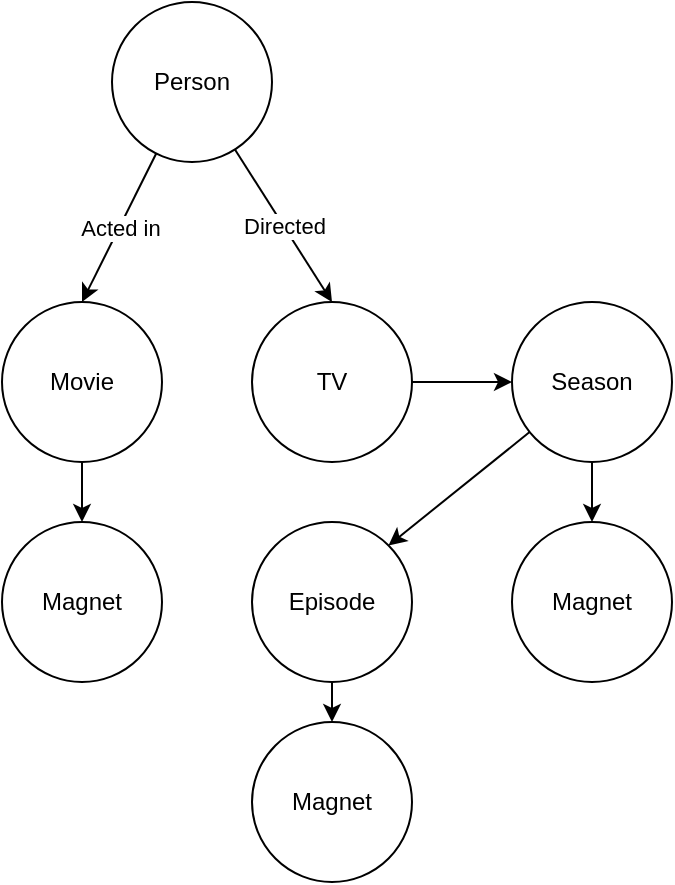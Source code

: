 <mxfile>
    <diagram name="Page-1" id="C8Cvt9UNs7G7VJiRLgXv">
        <mxGraphModel dx="1097" dy="443" grid="1" gridSize="10" guides="1" tooltips="1" connect="1" arrows="1" fold="1" page="1" pageScale="1" pageWidth="850" pageHeight="1100" math="0" shadow="0">
            <root>
                <mxCell id="0"/>
                <mxCell id="1" parent="0"/>
                <mxCell id="Ec92UBGHAYcKXfbRHKcP-9" value="Acted in" style="rounded=0;orthogonalLoop=1;jettySize=auto;html=1;entryX=0.5;entryY=0;entryDx=0;entryDy=0;" parent="1" source="Ec92UBGHAYcKXfbRHKcP-2" target="Ec92UBGHAYcKXfbRHKcP-5" edge="1">
                    <mxGeometry relative="1" as="geometry"/>
                </mxCell>
                <mxCell id="Ec92UBGHAYcKXfbRHKcP-10" value="Directed" style="edgeStyle=none;rounded=0;orthogonalLoop=1;jettySize=auto;html=1;entryX=0.5;entryY=0;entryDx=0;entryDy=0;" parent="1" source="Ec92UBGHAYcKXfbRHKcP-2" target="Ec92UBGHAYcKXfbRHKcP-7" edge="1">
                    <mxGeometry relative="1" as="geometry"/>
                </mxCell>
                <mxCell id="Ec92UBGHAYcKXfbRHKcP-2" value="Person" style="ellipse;whiteSpace=wrap;html=1;" parent="1" vertex="1">
                    <mxGeometry x="480" y="190" width="80" height="80" as="geometry"/>
                </mxCell>
                <mxCell id="11" style="edgeStyle=none;html=1;entryX=0.5;entryY=0;entryDx=0;entryDy=0;" edge="1" parent="1" source="Ec92UBGHAYcKXfbRHKcP-5" target="7">
                    <mxGeometry relative="1" as="geometry"/>
                </mxCell>
                <mxCell id="Ec92UBGHAYcKXfbRHKcP-5" value="Movie" style="ellipse;whiteSpace=wrap;html=1;" parent="1" vertex="1">
                    <mxGeometry x="425" y="340" width="80" height="80" as="geometry"/>
                </mxCell>
                <mxCell id="3" style="edgeStyle=none;html=1;" edge="1" parent="1" source="Ec92UBGHAYcKXfbRHKcP-7" target="2">
                    <mxGeometry relative="1" as="geometry"/>
                </mxCell>
                <mxCell id="Ec92UBGHAYcKXfbRHKcP-7" value="TV" style="ellipse;whiteSpace=wrap;html=1;" parent="1" vertex="1">
                    <mxGeometry x="550" y="340" width="80" height="80" as="geometry"/>
                </mxCell>
                <mxCell id="5" style="edgeStyle=none;html=1;entryX=1;entryY=0;entryDx=0;entryDy=0;" edge="1" parent="1" source="2" target="4">
                    <mxGeometry relative="1" as="geometry"/>
                </mxCell>
                <mxCell id="9" style="edgeStyle=none;html=1;entryX=0.5;entryY=0;entryDx=0;entryDy=0;" edge="1" parent="1" source="2" target="8">
                    <mxGeometry relative="1" as="geometry"/>
                </mxCell>
                <mxCell id="2" value="Season" style="ellipse;whiteSpace=wrap;html=1;" vertex="1" parent="1">
                    <mxGeometry x="680" y="340" width="80" height="80" as="geometry"/>
                </mxCell>
                <mxCell id="10" style="edgeStyle=none;html=1;" edge="1" parent="1" source="4" target="6">
                    <mxGeometry relative="1" as="geometry"/>
                </mxCell>
                <mxCell id="4" value="Episode" style="ellipse;whiteSpace=wrap;html=1;" vertex="1" parent="1">
                    <mxGeometry x="550" y="450" width="80" height="80" as="geometry"/>
                </mxCell>
                <mxCell id="6" value="Magnet" style="ellipse;whiteSpace=wrap;html=1;" vertex="1" parent="1">
                    <mxGeometry x="550" y="550" width="80" height="80" as="geometry"/>
                </mxCell>
                <mxCell id="7" value="Magnet" style="ellipse;whiteSpace=wrap;html=1;" vertex="1" parent="1">
                    <mxGeometry x="425" y="450" width="80" height="80" as="geometry"/>
                </mxCell>
                <mxCell id="8" value="Magnet" style="ellipse;whiteSpace=wrap;html=1;" vertex="1" parent="1">
                    <mxGeometry x="680" y="450" width="80" height="80" as="geometry"/>
                </mxCell>
            </root>
        </mxGraphModel>
    </diagram>
</mxfile>